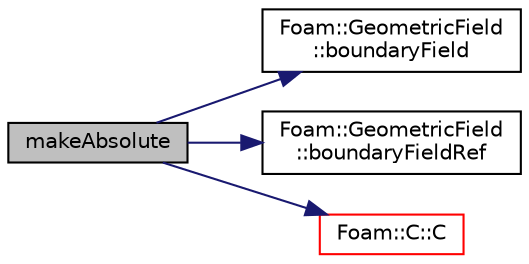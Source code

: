 digraph "makeAbsolute"
{
  bgcolor="transparent";
  edge [fontname="Helvetica",fontsize="10",labelfontname="Helvetica",labelfontsize="10"];
  node [fontname="Helvetica",fontsize="10",shape=record];
  rankdir="LR";
  Node395 [label="makeAbsolute",height=0.2,width=0.4,color="black", fillcolor="grey75", style="filled", fontcolor="black"];
  Node395 -> Node396 [color="midnightblue",fontsize="10",style="solid",fontname="Helvetica"];
  Node396 [label="Foam::GeometricField\l::boundaryField",height=0.2,width=0.4,color="black",URL="$a23249.html#a9ff7de36fba06b4f4f77a75142ad72b6",tooltip="Return const-reference to the boundary field. "];
  Node395 -> Node397 [color="midnightblue",fontsize="10",style="solid",fontname="Helvetica"];
  Node397 [label="Foam::GeometricField\l::boundaryFieldRef",height=0.2,width=0.4,color="black",URL="$a23249.html#af3831c9fea9f6ae7532a6d57cc67c959",tooltip="Return a reference to the boundary field. "];
  Node395 -> Node398 [color="midnightblue",fontsize="10",style="solid",fontname="Helvetica"];
  Node398 [label="Foam::C::C",height=0.2,width=0.4,color="red",URL="$a31313.html#aff1fa8c59dee36ddff91f3fee50b2669",tooltip="Construct null. "];
}
